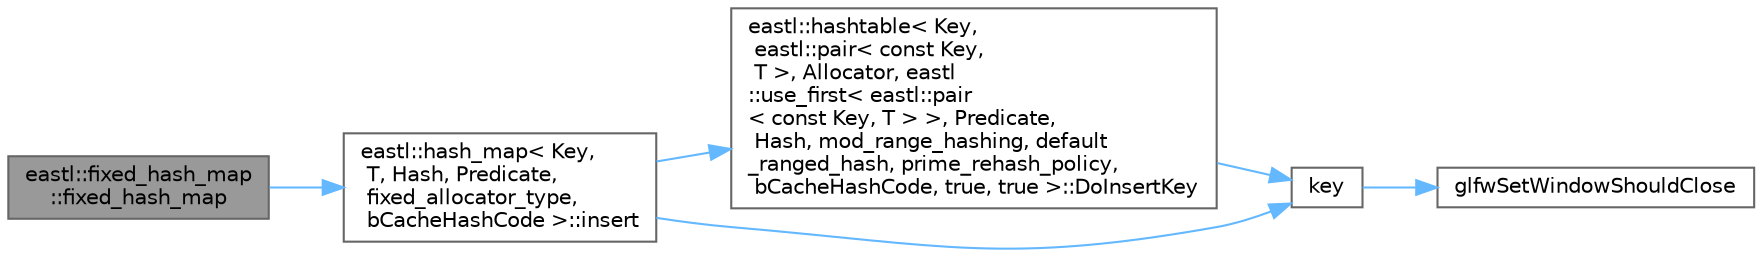 digraph "eastl::fixed_hash_map::fixed_hash_map"
{
 // LATEX_PDF_SIZE
  bgcolor="transparent";
  edge [fontname=Helvetica,fontsize=10,labelfontname=Helvetica,labelfontsize=10];
  node [fontname=Helvetica,fontsize=10,shape=box,height=0.2,width=0.4];
  rankdir="LR";
  Node1 [id="Node000001",label="eastl::fixed_hash_map\l::fixed_hash_map",height=0.2,width=0.4,color="gray40", fillcolor="grey60", style="filled", fontcolor="black",tooltip=" "];
  Node1 -> Node2 [id="edge6_Node000001_Node000002",color="steelblue1",style="solid",tooltip=" "];
  Node2 [id="Node000002",label="eastl::hash_map\< Key,\l T, Hash, Predicate,\l fixed_allocator_type,\l bCacheHashCode \>::insert",height=0.2,width=0.4,color="grey40", fillcolor="white", style="filled",URL="$classeastl_1_1hash__map.html#abd5ea6511ecc318e29a2fd61cace638b",tooltip=" "];
  Node2 -> Node3 [id="edge7_Node000002_Node000003",color="steelblue1",style="solid",tooltip=" "];
  Node3 [id="Node000003",label="eastl::hashtable\< Key,\l eastl::pair\< const Key,\l T \>, Allocator, eastl\l::use_first\< eastl::pair\l\< const Key, T \> \>, Predicate,\l Hash, mod_range_hashing, default\l_ranged_hash, prime_rehash_policy,\l bCacheHashCode, true, true \>::DoInsertKey",height=0.2,width=0.4,color="grey40", fillcolor="white", style="filled",URL="$classeastl_1_1hashtable.html#acee0ebc920a71689ae60e418667bf033",tooltip=" "];
  Node3 -> Node4 [id="edge8_Node000003_Node000004",color="steelblue1",style="solid",tooltip=" "];
  Node4 [id="Node000004",label="key",height=0.2,width=0.4,color="grey40", fillcolor="white", style="filled",URL="$gears_8c.html#accd6b5b92b78666e36543412d4ac14cd",tooltip=" "];
  Node4 -> Node5 [id="edge9_Node000004_Node000005",color="steelblue1",style="solid",tooltip=" "];
  Node5 [id="Node000005",label="glfwSetWindowShouldClose",height=0.2,width=0.4,color="grey40", fillcolor="white", style="filled",URL="$group__window.html#ga1cadeda7a1e2f224e06a8415d30741aa",tooltip="Sets the close flag of the specified window."];
  Node2 -> Node4 [id="edge10_Node000002_Node000004",color="steelblue1",style="solid",tooltip=" "];
}
